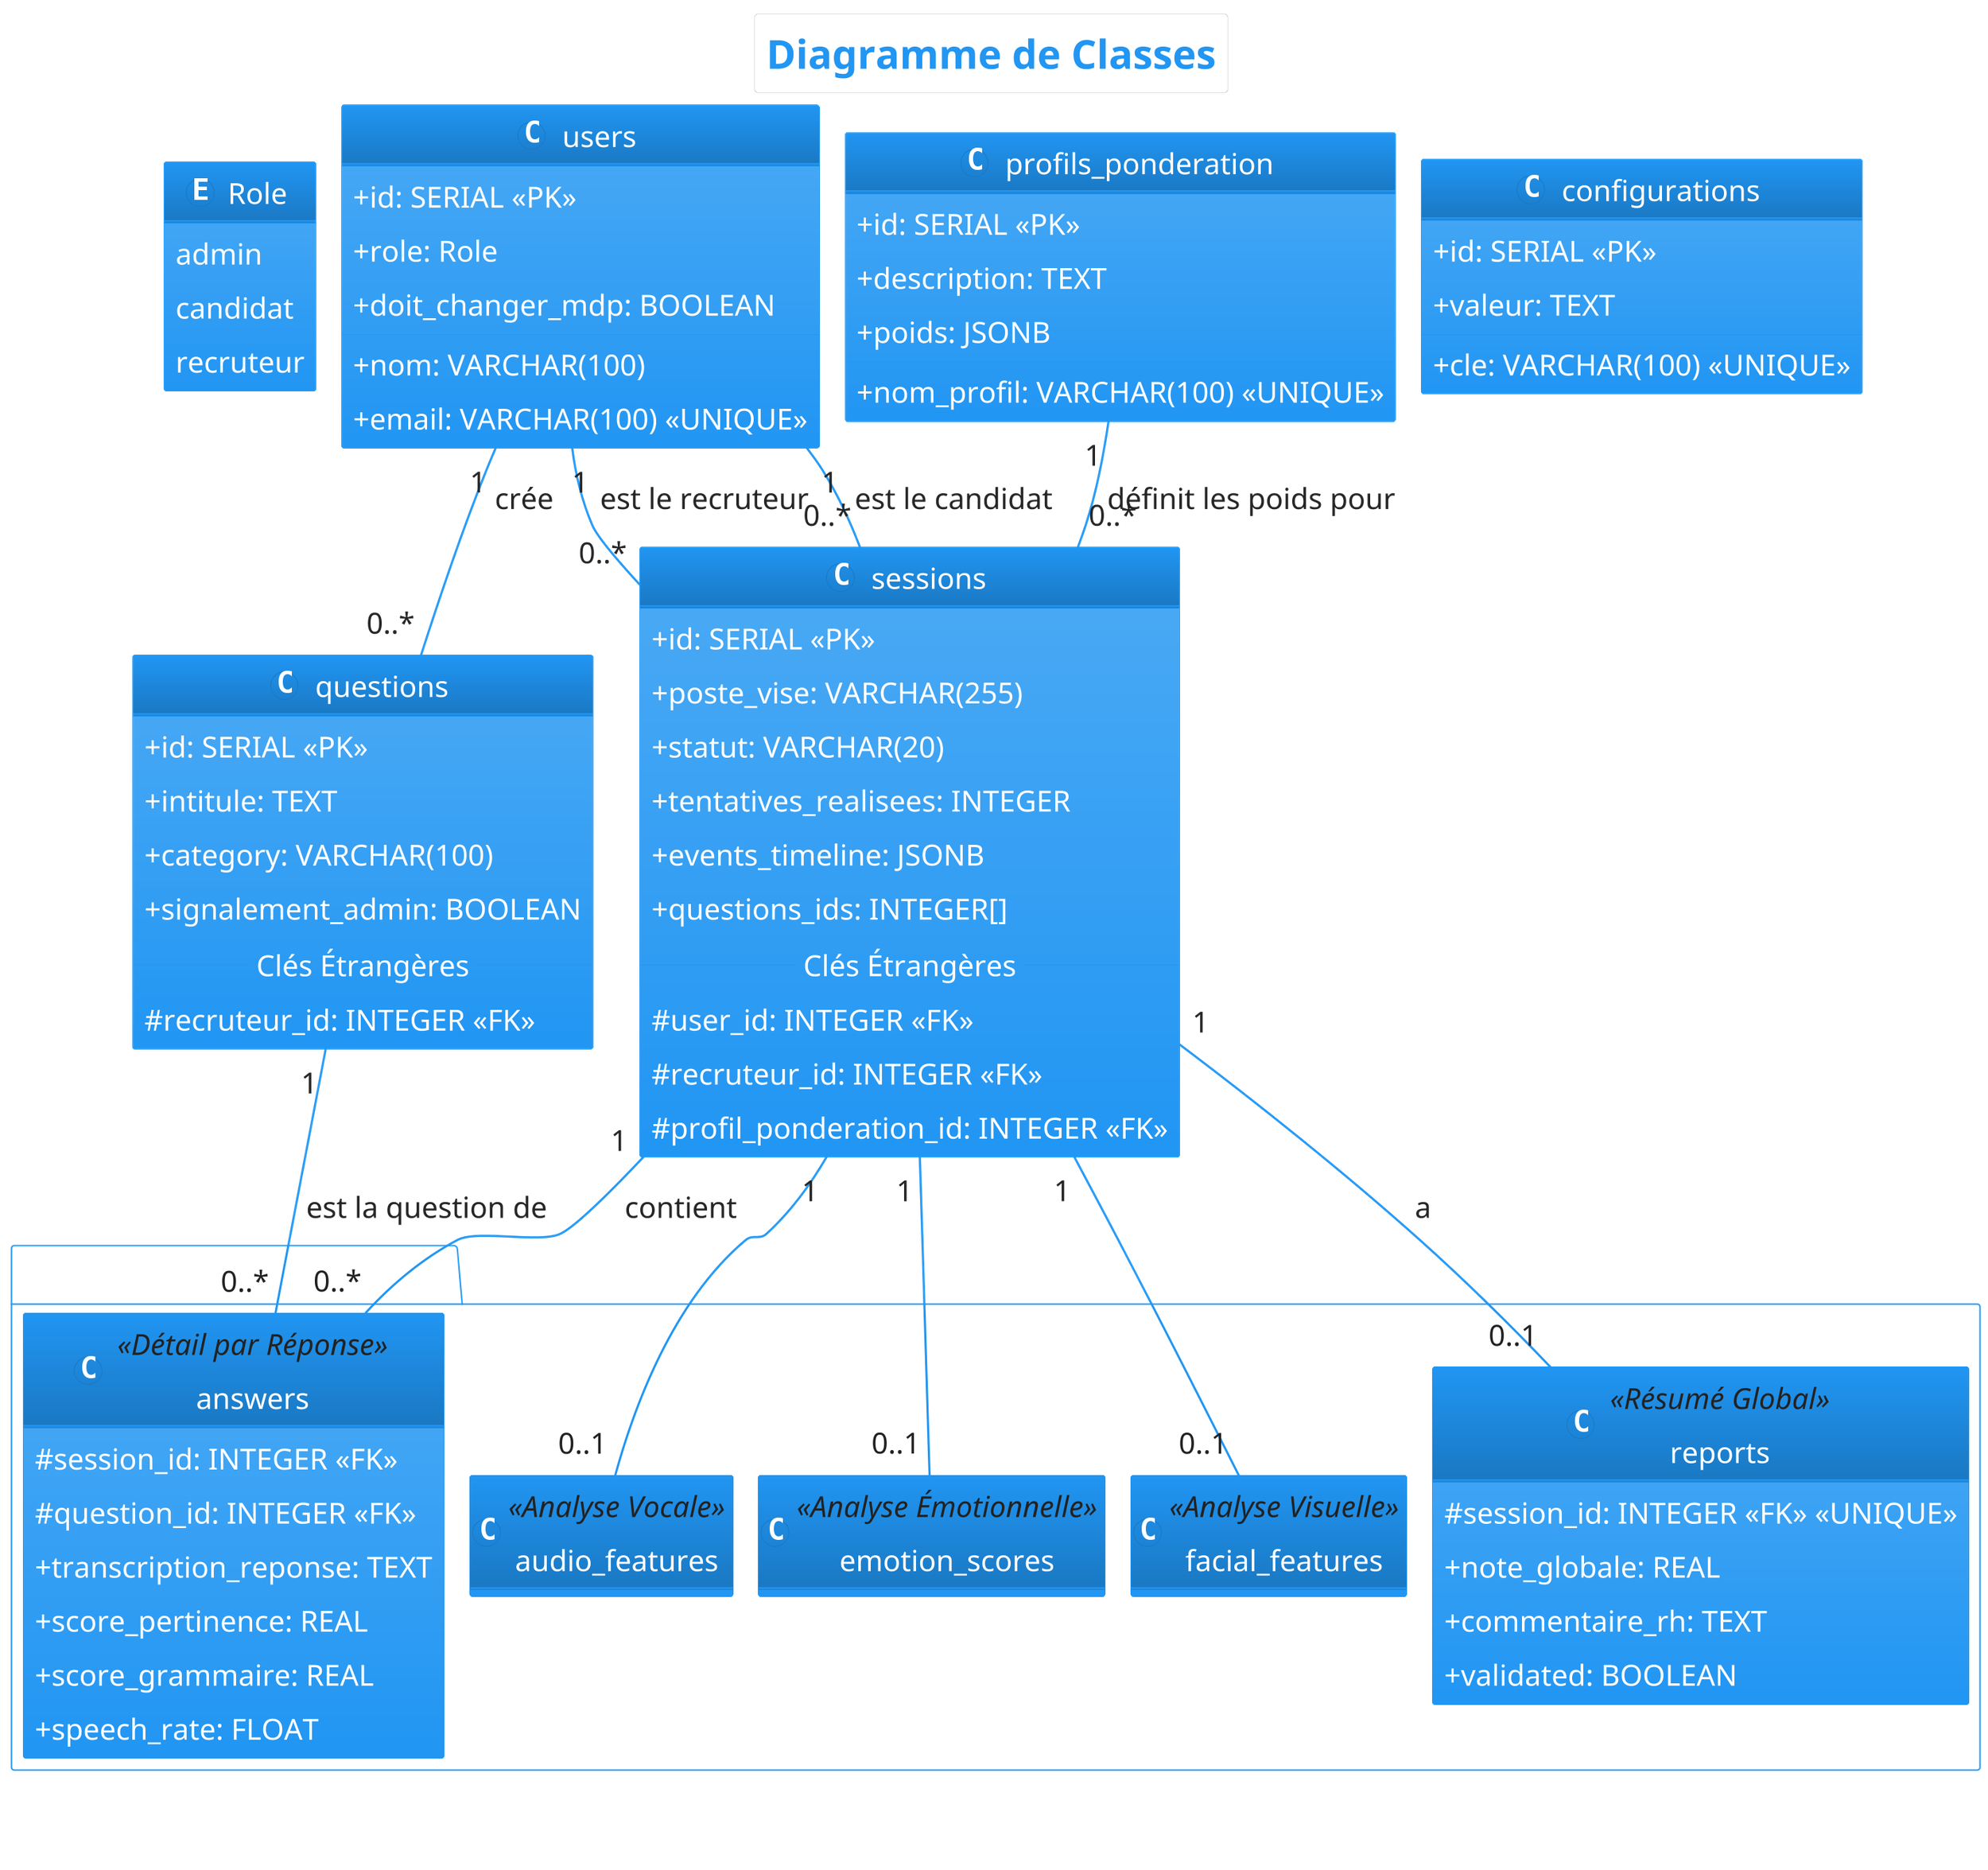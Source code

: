 @startuml diag-classe
!theme materia

skinparam DefaultFontSize 40
skinparam TitleFontSize 55
skinparam CaptionFontSize 50
skinparam NoteFontSize 50
skinparam ActorFontSize 50
skinparam UsecaseFontSize 50

title **Diagramme de Classes**
caption Structure des tables PostgreSQL et de leurs relations

' --- Style ---
skinparam classAttributeIconSize 0
skinparam shadowing false
hide empty methods

' --- Enumération pour les rôles (reflète le CHECK constraint) ---
enum Role {
  admin
  candidat
  recruteur
}

' --- Entités Principales ---
class users {
  + id: SERIAL <<PK>>
  + nom: VARCHAR(100)
  + email: VARCHAR(100) <<UNIQUE>>
  + role: Role
  + doit_changer_mdp: BOOLEAN
}

class sessions {
  + id: SERIAL <<PK>>
  + poste_vise: VARCHAR(255)
  + statut: VARCHAR(20)
  + tentatives_realisees: INTEGER
  + events_timeline: JSONB
  + questions_ids: INTEGER[]
  -- Clés Étrangères --
  # user_id: INTEGER <<FK>>
  # recruteur_id: INTEGER <<FK>>
  # profil_ponderation_id: INTEGER <<FK>>
}

class questions {
  + id: SERIAL <<PK>>
  + intitule: TEXT
  + category: VARCHAR(100)
  + signalement_admin: BOOLEAN
  -- Clés Étrangères --
  # recruteur_id: INTEGER <<FK>>
}

' --- Entités de Configuration et de Support ---
class profils_ponderation {
  + id: SERIAL <<PK>>
  + nom_profil: VARCHAR(100) <<UNIQUE>>
  + description: TEXT
  + poids: JSONB
}

class configurations {
  + id: SERIAL <<PK>>
  + cle: VARCHAR(100) <<UNIQUE>>
  + valeur: TEXT
}

' --- Entités de Résultats (liées à la Session) ---
package "Tables de Résultats d'Analyse" {
  class reports <<Résumé Global>> {
    # session_id: INTEGER <<FK>> <<UNIQUE>>
    + note_globale: REAL
    + commentaire_rh: TEXT
    + validated: BOOLEAN
  }
  
  class answers <<Détail par Réponse>> {
    # session_id: INTEGER <<FK>>
    # question_id: INTEGER <<FK>>
    + transcription_reponse: TEXT
    + score_pertinence: REAL
    + score_grammaire: REAL
    + speech_rate: FLOAT
  }
  
  class audio_features <<Analyse Vocale>>
  class emotion_scores <<Analyse Émotionnelle>>
  class facial_features <<Analyse Visuelle>>
}

' --- DÉFINITION DES RELATIONS ---
' Relations impliquant 'users'
users "1" -- "0..*" sessions : "est le candidat"
users "1" -- "0..*" sessions : "est le recruteur"
users "1" -- "0..*" questions : "crée"

' Relations impliquant 'sessions'
sessions "1" -- "0..1" reports : "a"
sessions "1" -- "0..*" answers : "contient"
sessions "1" -- "0..1" audio_features
sessions "1" -- "0..1" emotion_scores
sessions "1" -- "0..1" facial_features

profils_ponderation "1" -- "0..*" sessions : "définit les poids pour"
questions "1" -- "0..*" answers : "est la question de"



@enduml